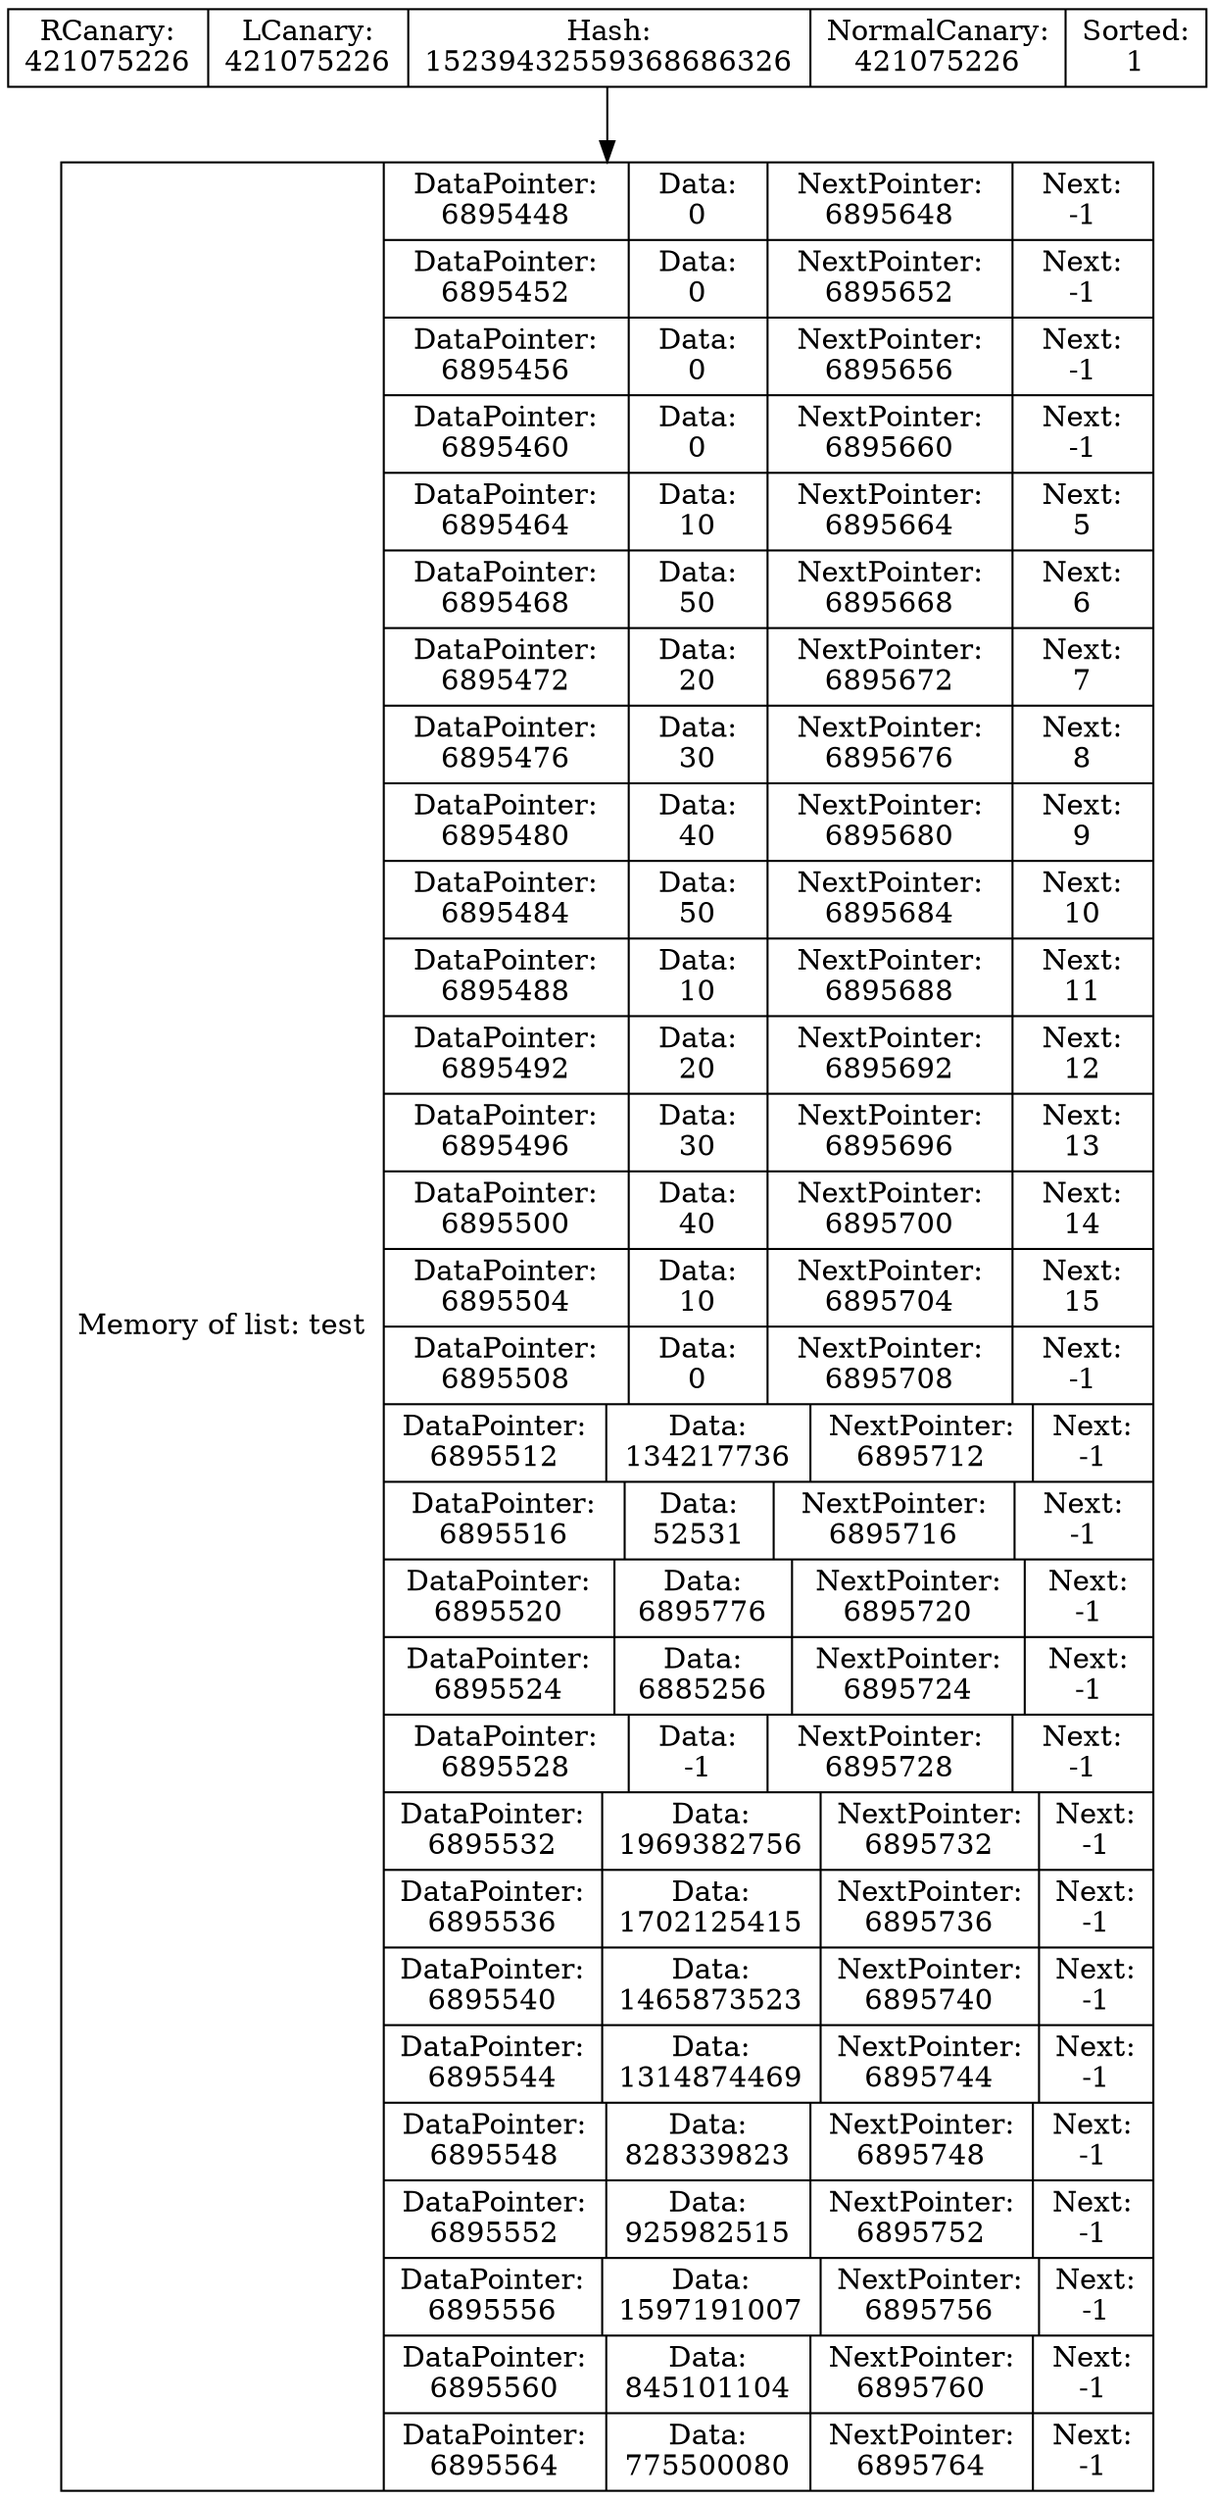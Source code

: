 digraph G{
data [shape=record,label="{Memory of list: test} | {{DataPointer:\n6895448 | Data:\n0 | NextPointer:\n6895648 | Next:\n-1}
| {DataPointer:\n6895452 | Data:\n0 | NextPointer:\n6895652 | Next:\n-1}
| {DataPointer:\n6895456 | Data:\n0 | NextPointer:\n6895656 | Next:\n-1}
| {DataPointer:\n6895460 | Data:\n0 | NextPointer:\n6895660 | Next:\n-1}
| {DataPointer:\n6895464 | Data:\n10 | NextPointer:\n6895664 | Next:\n5}
| {DataPointer:\n6895468 | Data:\n50 | NextPointer:\n6895668 | Next:\n6}
| {DataPointer:\n6895472 | Data:\n20 | NextPointer:\n6895672 | Next:\n7}
| {DataPointer:\n6895476 | Data:\n30 | NextPointer:\n6895676 | Next:\n8}
| {DataPointer:\n6895480 | Data:\n40 | NextPointer:\n6895680 | Next:\n9}
| {DataPointer:\n6895484 | Data:\n50 | NextPointer:\n6895684 | Next:\n10}
| {DataPointer:\n6895488 | Data:\n10 | NextPointer:\n6895688 | Next:\n11}
| {DataPointer:\n6895492 | Data:\n20 | NextPointer:\n6895692 | Next:\n12}
| {DataPointer:\n6895496 | Data:\n30 | NextPointer:\n6895696 | Next:\n13}
| {DataPointer:\n6895500 | Data:\n40 | NextPointer:\n6895700 | Next:\n14}
| {DataPointer:\n6895504 | Data:\n10 | NextPointer:\n6895704 | Next:\n15}
| {DataPointer:\n6895508 | Data:\n0 | NextPointer:\n6895708 | Next:\n-1}
| {DataPointer:\n6895512 | Data:\n134217736 | NextPointer:\n6895712 | Next:\n-1}
| {DataPointer:\n6895516 | Data:\n52531 | NextPointer:\n6895716 | Next:\n-1}
| {DataPointer:\n6895520 | Data:\n6895776 | NextPointer:\n6895720 | Next:\n-1}
| {DataPointer:\n6895524 | Data:\n6885256 | NextPointer:\n6895724 | Next:\n-1}
| {DataPointer:\n6895528 | Data:\n-1 | NextPointer:\n6895728 | Next:\n-1}
| {DataPointer:\n6895532 | Data:\n1969382756 | NextPointer:\n6895732 | Next:\n-1}
| {DataPointer:\n6895536 | Data:\n1702125415 | NextPointer:\n6895736 | Next:\n-1}
| {DataPointer:\n6895540 | Data:\n1465873523 | NextPointer:\n6895740 | Next:\n-1}
| {DataPointer:\n6895544 | Data:\n1314874469 | NextPointer:\n6895744 | Next:\n-1}
| {DataPointer:\n6895548 | Data:\n828339823 | NextPointer:\n6895748 | Next:\n-1}
| {DataPointer:\n6895552 | Data:\n925982515 | NextPointer:\n6895752 | Next:\n-1}
| {DataPointer:\n6895556 | Data:\n1597191007 | NextPointer:\n6895756 | Next:\n-1}
| {DataPointer:\n6895560 | Data:\n845101104 | NextPointer:\n6895760 | Next:\n-1}
| {DataPointer:\n6895564 | Data:\n775500080 | NextPointer:\n6895764 | Next:\n-1}
}"];
Shild [shape=record,label=" RCanary:\n421075226 | LCanary:\n421075226 | Hash:\n15239432559368686326 | NormalCanary:\n421075226 | Sorted:\n1"];
Shild->data
}
